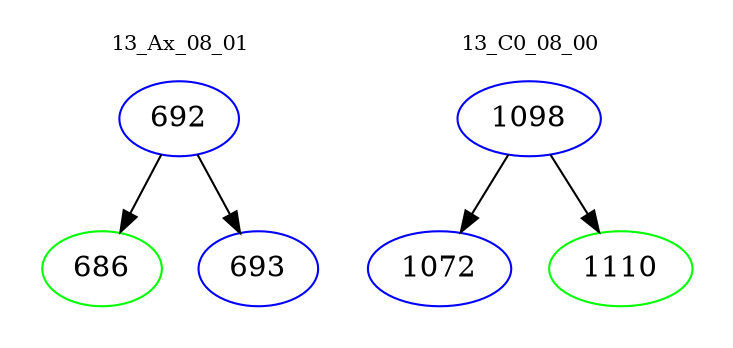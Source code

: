 digraph{
subgraph cluster_0 {
color = white
label = "13_Ax_08_01";
fontsize=10;
T0_692 [label="692", color="blue"]
T0_692 -> T0_686 [color="black"]
T0_686 [label="686", color="green"]
T0_692 -> T0_693 [color="black"]
T0_693 [label="693", color="blue"]
}
subgraph cluster_1 {
color = white
label = "13_C0_08_00";
fontsize=10;
T1_1098 [label="1098", color="blue"]
T1_1098 -> T1_1072 [color="black"]
T1_1072 [label="1072", color="blue"]
T1_1098 -> T1_1110 [color="black"]
T1_1110 [label="1110", color="green"]
}
}
